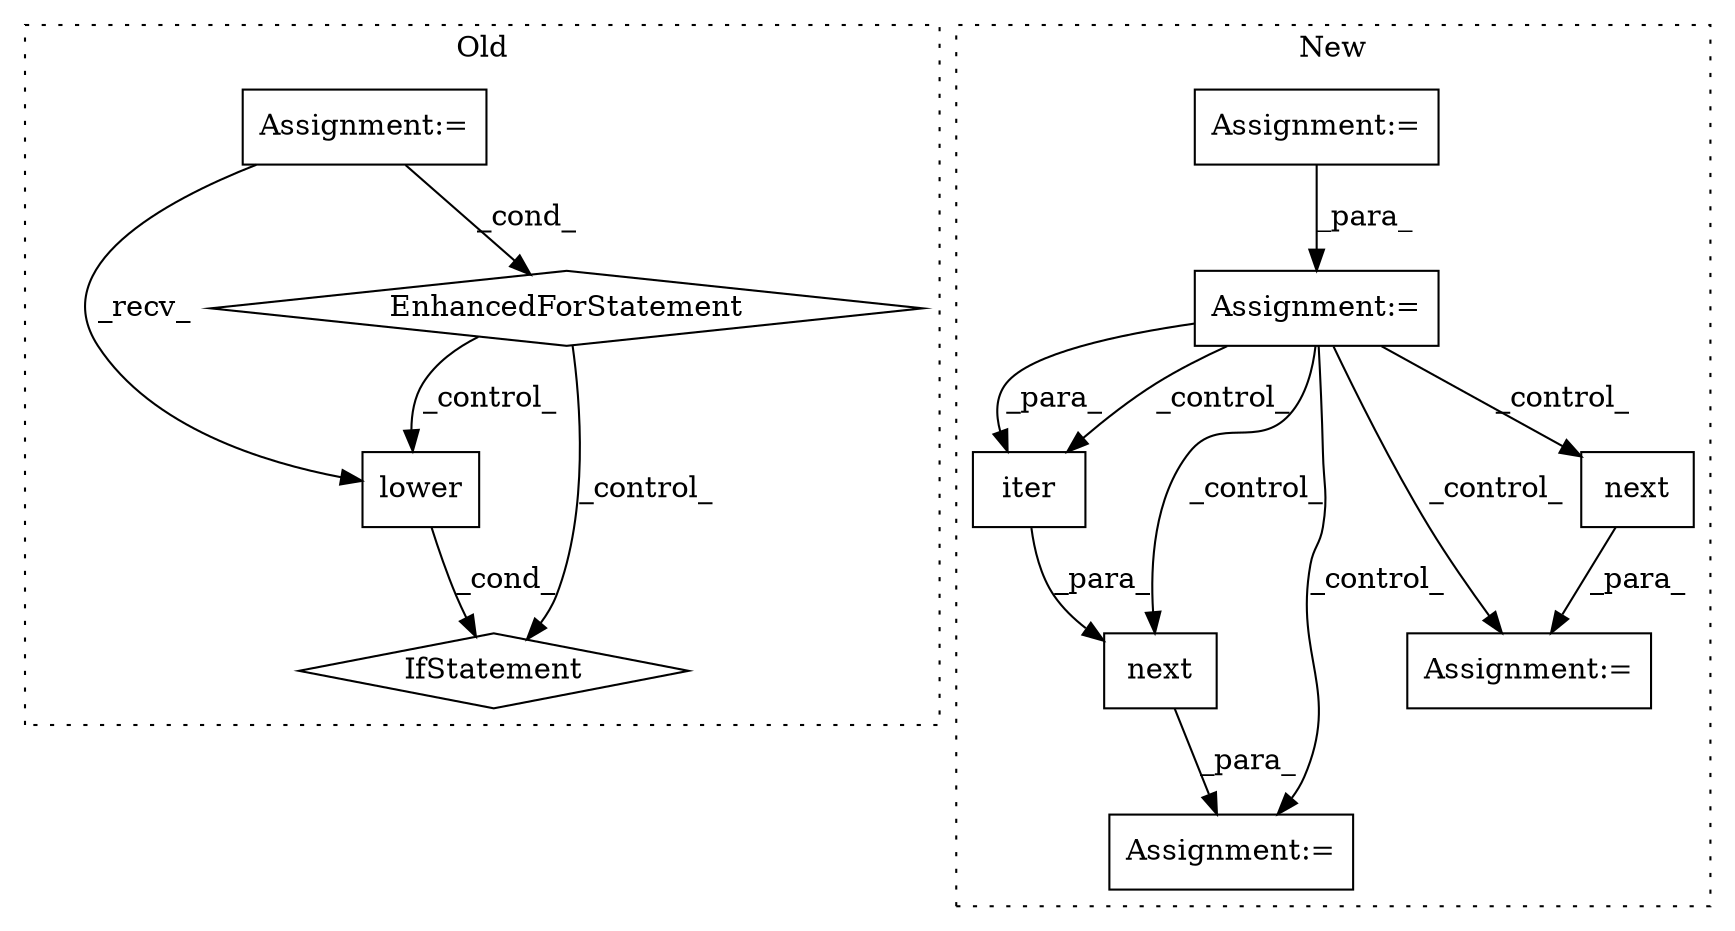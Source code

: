 digraph G {
subgraph cluster0 {
1 [label="lower" a="32" s="11464" l="7" shape="box"];
3 [label="IfStatement" a="25" s="11786,11857" l="18,2" shape="diamond"];
5 [label="EnhancedForStatement" a="70" s="11291,11379" l="65,2" shape="diamond"];
11 [label="Assignment:=" a="7" s="11291,11379" l="65,2" shape="box"];
label = "Old";
style="dotted";
}
subgraph cluster1 {
2 [label="next" a="32" s="12771,12795" l="5,1" shape="box"];
4 [label="iter" a="32" s="12776,12794" l="5,1" shape="box"];
6 [label="Assignment:=" a="7" s="10987" l="1" shape="box"];
7 [label="next" a="32" s="11267,11420" l="18,-3" shape="box"];
8 [label="Assignment:=" a="7" s="10766" l="4" shape="box"];
9 [label="Assignment:=" a="7" s="12770" l="1" shape="box"];
10 [label="Assignment:=" a="7" s="11266" l="1" shape="box"];
label = "New";
style="dotted";
}
1 -> 3 [label="_cond_"];
2 -> 9 [label="_para_"];
4 -> 2 [label="_para_"];
5 -> 3 [label="_control_"];
5 -> 1 [label="_control_"];
6 -> 4 [label="_control_"];
6 -> 7 [label="_control_"];
6 -> 2 [label="_control_"];
6 -> 9 [label="_control_"];
6 -> 4 [label="_para_"];
6 -> 10 [label="_control_"];
7 -> 10 [label="_para_"];
8 -> 6 [label="_para_"];
11 -> 5 [label="_cond_"];
11 -> 1 [label="_recv_"];
}